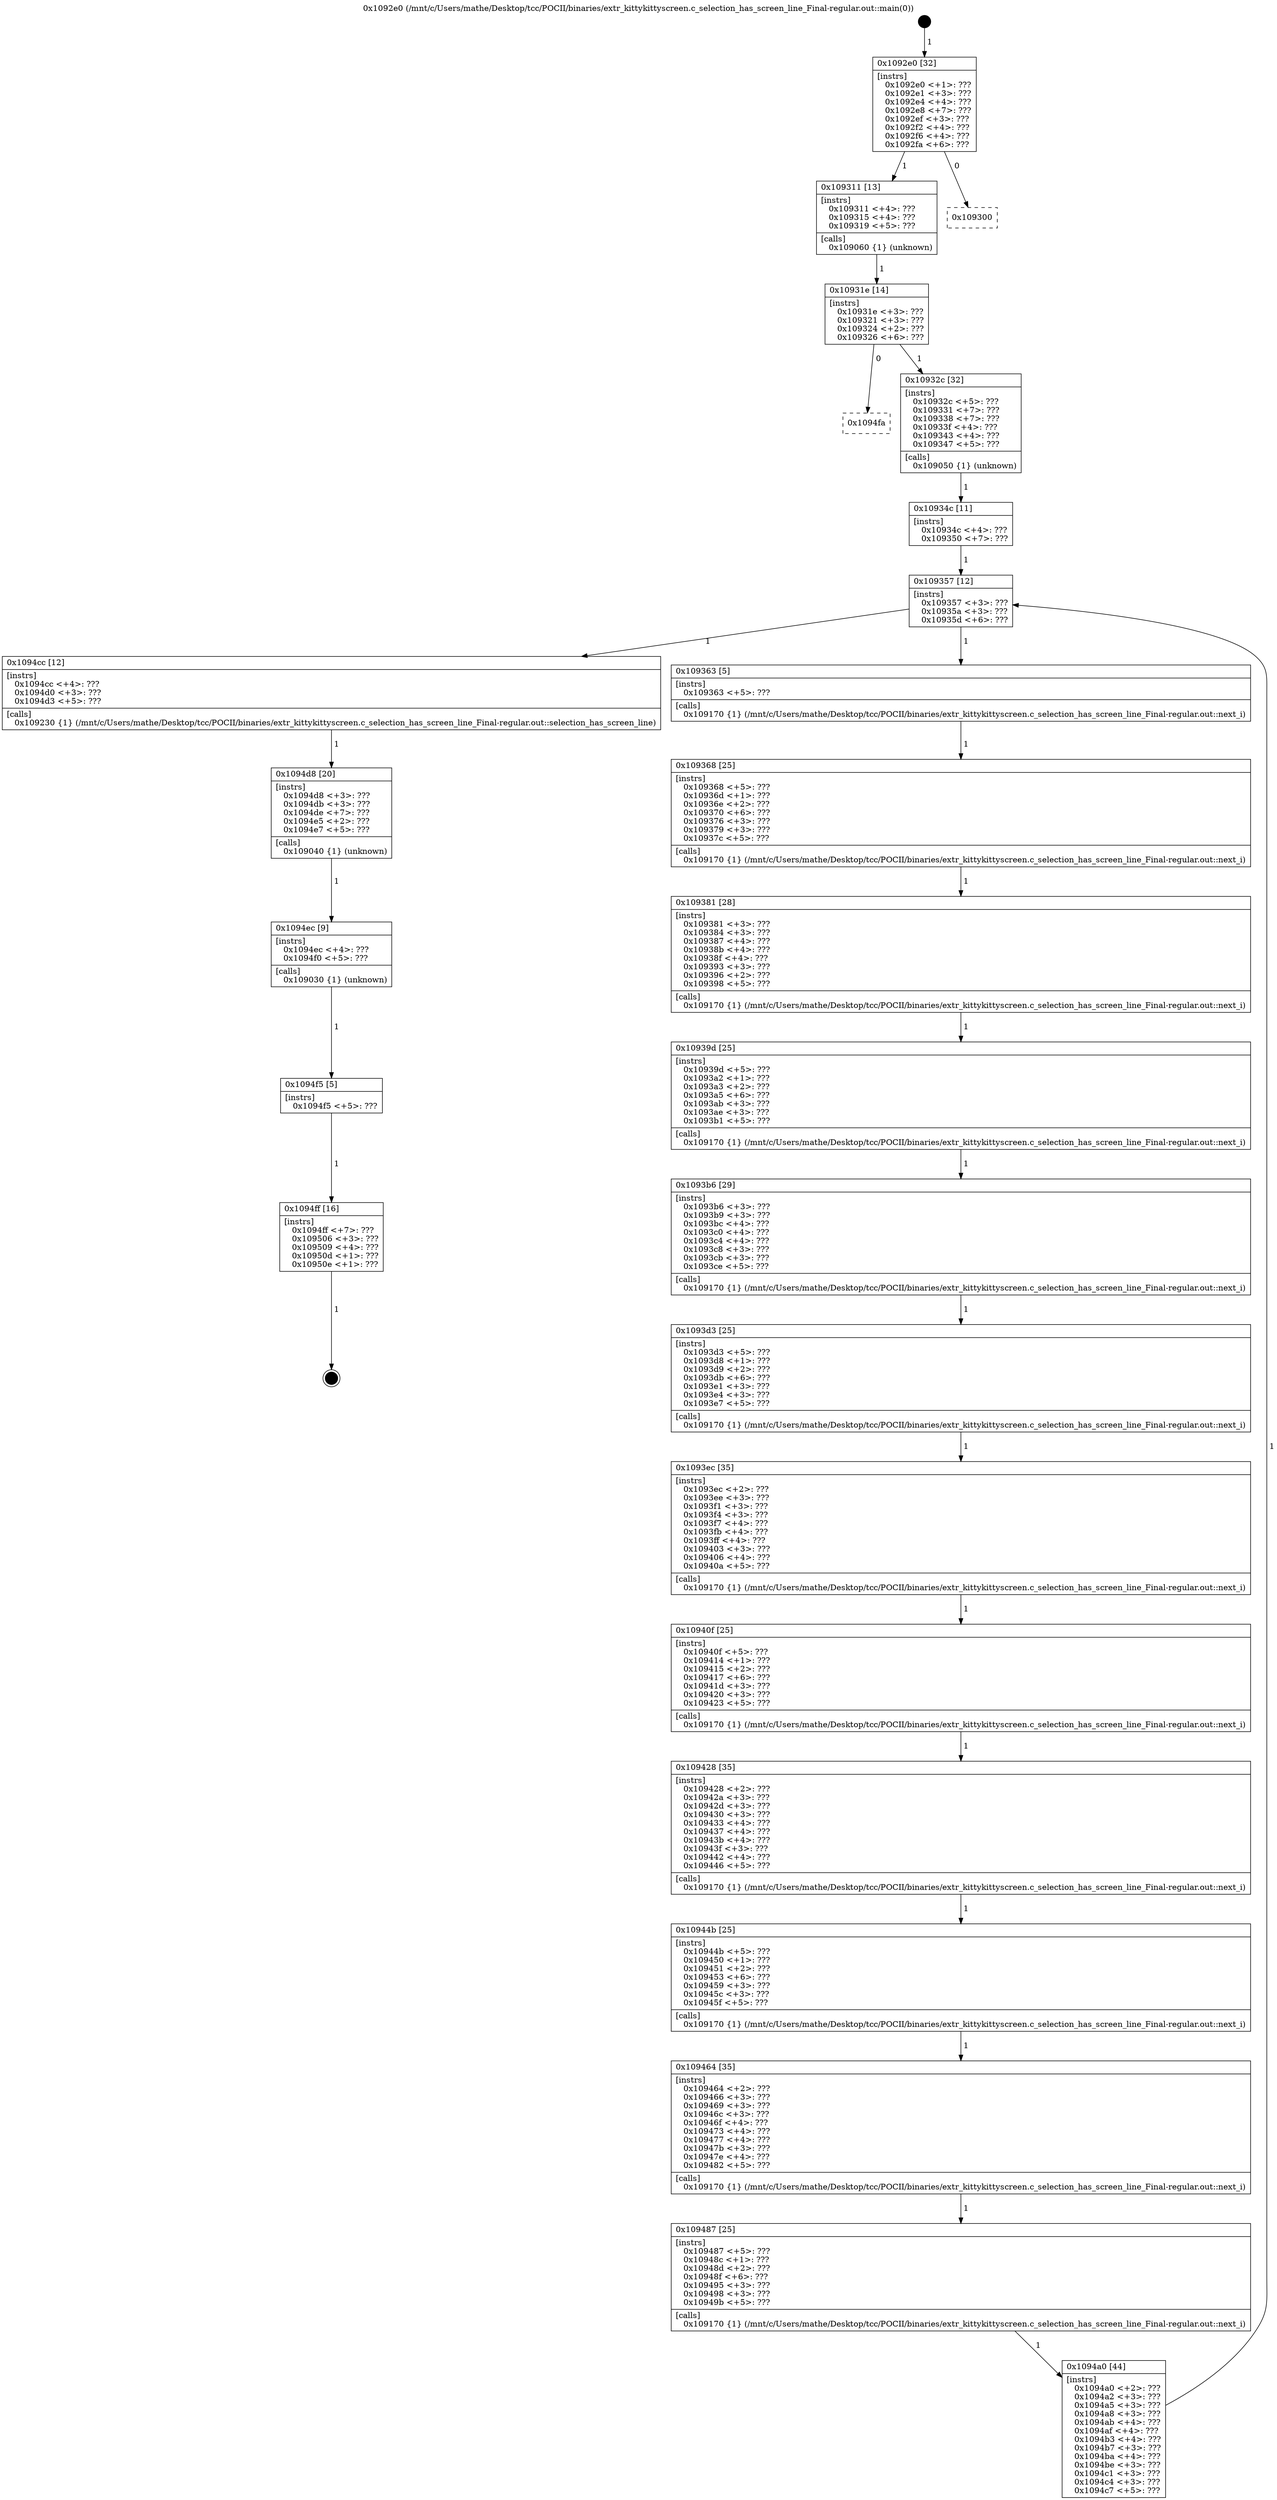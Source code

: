 digraph "0x1092e0" {
  label = "0x1092e0 (/mnt/c/Users/mathe/Desktop/tcc/POCII/binaries/extr_kittykittyscreen.c_selection_has_screen_line_Final-regular.out::main(0))"
  labelloc = "t"
  node[shape=record]

  Entry [label="",width=0.3,height=0.3,shape=circle,fillcolor=black,style=filled]
  "0x1092e0" [label="{
     0x1092e0 [32]\l
     | [instrs]\l
     &nbsp;&nbsp;0x1092e0 \<+1\>: ???\l
     &nbsp;&nbsp;0x1092e1 \<+3\>: ???\l
     &nbsp;&nbsp;0x1092e4 \<+4\>: ???\l
     &nbsp;&nbsp;0x1092e8 \<+7\>: ???\l
     &nbsp;&nbsp;0x1092ef \<+3\>: ???\l
     &nbsp;&nbsp;0x1092f2 \<+4\>: ???\l
     &nbsp;&nbsp;0x1092f6 \<+4\>: ???\l
     &nbsp;&nbsp;0x1092fa \<+6\>: ???\l
  }"]
  "0x109311" [label="{
     0x109311 [13]\l
     | [instrs]\l
     &nbsp;&nbsp;0x109311 \<+4\>: ???\l
     &nbsp;&nbsp;0x109315 \<+4\>: ???\l
     &nbsp;&nbsp;0x109319 \<+5\>: ???\l
     | [calls]\l
     &nbsp;&nbsp;0x109060 \{1\} (unknown)\l
  }"]
  "0x109300" [label="{
     0x109300\l
  }", style=dashed]
  "0x10931e" [label="{
     0x10931e [14]\l
     | [instrs]\l
     &nbsp;&nbsp;0x10931e \<+3\>: ???\l
     &nbsp;&nbsp;0x109321 \<+3\>: ???\l
     &nbsp;&nbsp;0x109324 \<+2\>: ???\l
     &nbsp;&nbsp;0x109326 \<+6\>: ???\l
  }"]
  "0x1094fa" [label="{
     0x1094fa\l
  }", style=dashed]
  "0x10932c" [label="{
     0x10932c [32]\l
     | [instrs]\l
     &nbsp;&nbsp;0x10932c \<+5\>: ???\l
     &nbsp;&nbsp;0x109331 \<+7\>: ???\l
     &nbsp;&nbsp;0x109338 \<+7\>: ???\l
     &nbsp;&nbsp;0x10933f \<+4\>: ???\l
     &nbsp;&nbsp;0x109343 \<+4\>: ???\l
     &nbsp;&nbsp;0x109347 \<+5\>: ???\l
     | [calls]\l
     &nbsp;&nbsp;0x109050 \{1\} (unknown)\l
  }"]
  Exit [label="",width=0.3,height=0.3,shape=circle,fillcolor=black,style=filled,peripheries=2]
  "0x109357" [label="{
     0x109357 [12]\l
     | [instrs]\l
     &nbsp;&nbsp;0x109357 \<+3\>: ???\l
     &nbsp;&nbsp;0x10935a \<+3\>: ???\l
     &nbsp;&nbsp;0x10935d \<+6\>: ???\l
  }"]
  "0x1094cc" [label="{
     0x1094cc [12]\l
     | [instrs]\l
     &nbsp;&nbsp;0x1094cc \<+4\>: ???\l
     &nbsp;&nbsp;0x1094d0 \<+3\>: ???\l
     &nbsp;&nbsp;0x1094d3 \<+5\>: ???\l
     | [calls]\l
     &nbsp;&nbsp;0x109230 \{1\} (/mnt/c/Users/mathe/Desktop/tcc/POCII/binaries/extr_kittykittyscreen.c_selection_has_screen_line_Final-regular.out::selection_has_screen_line)\l
  }"]
  "0x109363" [label="{
     0x109363 [5]\l
     | [instrs]\l
     &nbsp;&nbsp;0x109363 \<+5\>: ???\l
     | [calls]\l
     &nbsp;&nbsp;0x109170 \{1\} (/mnt/c/Users/mathe/Desktop/tcc/POCII/binaries/extr_kittykittyscreen.c_selection_has_screen_line_Final-regular.out::next_i)\l
  }"]
  "0x109368" [label="{
     0x109368 [25]\l
     | [instrs]\l
     &nbsp;&nbsp;0x109368 \<+5\>: ???\l
     &nbsp;&nbsp;0x10936d \<+1\>: ???\l
     &nbsp;&nbsp;0x10936e \<+2\>: ???\l
     &nbsp;&nbsp;0x109370 \<+6\>: ???\l
     &nbsp;&nbsp;0x109376 \<+3\>: ???\l
     &nbsp;&nbsp;0x109379 \<+3\>: ???\l
     &nbsp;&nbsp;0x10937c \<+5\>: ???\l
     | [calls]\l
     &nbsp;&nbsp;0x109170 \{1\} (/mnt/c/Users/mathe/Desktop/tcc/POCII/binaries/extr_kittykittyscreen.c_selection_has_screen_line_Final-regular.out::next_i)\l
  }"]
  "0x109381" [label="{
     0x109381 [28]\l
     | [instrs]\l
     &nbsp;&nbsp;0x109381 \<+3\>: ???\l
     &nbsp;&nbsp;0x109384 \<+3\>: ???\l
     &nbsp;&nbsp;0x109387 \<+4\>: ???\l
     &nbsp;&nbsp;0x10938b \<+4\>: ???\l
     &nbsp;&nbsp;0x10938f \<+4\>: ???\l
     &nbsp;&nbsp;0x109393 \<+3\>: ???\l
     &nbsp;&nbsp;0x109396 \<+2\>: ???\l
     &nbsp;&nbsp;0x109398 \<+5\>: ???\l
     | [calls]\l
     &nbsp;&nbsp;0x109170 \{1\} (/mnt/c/Users/mathe/Desktop/tcc/POCII/binaries/extr_kittykittyscreen.c_selection_has_screen_line_Final-regular.out::next_i)\l
  }"]
  "0x10939d" [label="{
     0x10939d [25]\l
     | [instrs]\l
     &nbsp;&nbsp;0x10939d \<+5\>: ???\l
     &nbsp;&nbsp;0x1093a2 \<+1\>: ???\l
     &nbsp;&nbsp;0x1093a3 \<+2\>: ???\l
     &nbsp;&nbsp;0x1093a5 \<+6\>: ???\l
     &nbsp;&nbsp;0x1093ab \<+3\>: ???\l
     &nbsp;&nbsp;0x1093ae \<+3\>: ???\l
     &nbsp;&nbsp;0x1093b1 \<+5\>: ???\l
     | [calls]\l
     &nbsp;&nbsp;0x109170 \{1\} (/mnt/c/Users/mathe/Desktop/tcc/POCII/binaries/extr_kittykittyscreen.c_selection_has_screen_line_Final-regular.out::next_i)\l
  }"]
  "0x1093b6" [label="{
     0x1093b6 [29]\l
     | [instrs]\l
     &nbsp;&nbsp;0x1093b6 \<+3\>: ???\l
     &nbsp;&nbsp;0x1093b9 \<+3\>: ???\l
     &nbsp;&nbsp;0x1093bc \<+4\>: ???\l
     &nbsp;&nbsp;0x1093c0 \<+4\>: ???\l
     &nbsp;&nbsp;0x1093c4 \<+4\>: ???\l
     &nbsp;&nbsp;0x1093c8 \<+3\>: ???\l
     &nbsp;&nbsp;0x1093cb \<+3\>: ???\l
     &nbsp;&nbsp;0x1093ce \<+5\>: ???\l
     | [calls]\l
     &nbsp;&nbsp;0x109170 \{1\} (/mnt/c/Users/mathe/Desktop/tcc/POCII/binaries/extr_kittykittyscreen.c_selection_has_screen_line_Final-regular.out::next_i)\l
  }"]
  "0x1093d3" [label="{
     0x1093d3 [25]\l
     | [instrs]\l
     &nbsp;&nbsp;0x1093d3 \<+5\>: ???\l
     &nbsp;&nbsp;0x1093d8 \<+1\>: ???\l
     &nbsp;&nbsp;0x1093d9 \<+2\>: ???\l
     &nbsp;&nbsp;0x1093db \<+6\>: ???\l
     &nbsp;&nbsp;0x1093e1 \<+3\>: ???\l
     &nbsp;&nbsp;0x1093e4 \<+3\>: ???\l
     &nbsp;&nbsp;0x1093e7 \<+5\>: ???\l
     | [calls]\l
     &nbsp;&nbsp;0x109170 \{1\} (/mnt/c/Users/mathe/Desktop/tcc/POCII/binaries/extr_kittykittyscreen.c_selection_has_screen_line_Final-regular.out::next_i)\l
  }"]
  "0x1093ec" [label="{
     0x1093ec [35]\l
     | [instrs]\l
     &nbsp;&nbsp;0x1093ec \<+2\>: ???\l
     &nbsp;&nbsp;0x1093ee \<+3\>: ???\l
     &nbsp;&nbsp;0x1093f1 \<+3\>: ???\l
     &nbsp;&nbsp;0x1093f4 \<+3\>: ???\l
     &nbsp;&nbsp;0x1093f7 \<+4\>: ???\l
     &nbsp;&nbsp;0x1093fb \<+4\>: ???\l
     &nbsp;&nbsp;0x1093ff \<+4\>: ???\l
     &nbsp;&nbsp;0x109403 \<+3\>: ???\l
     &nbsp;&nbsp;0x109406 \<+4\>: ???\l
     &nbsp;&nbsp;0x10940a \<+5\>: ???\l
     | [calls]\l
     &nbsp;&nbsp;0x109170 \{1\} (/mnt/c/Users/mathe/Desktop/tcc/POCII/binaries/extr_kittykittyscreen.c_selection_has_screen_line_Final-regular.out::next_i)\l
  }"]
  "0x10940f" [label="{
     0x10940f [25]\l
     | [instrs]\l
     &nbsp;&nbsp;0x10940f \<+5\>: ???\l
     &nbsp;&nbsp;0x109414 \<+1\>: ???\l
     &nbsp;&nbsp;0x109415 \<+2\>: ???\l
     &nbsp;&nbsp;0x109417 \<+6\>: ???\l
     &nbsp;&nbsp;0x10941d \<+3\>: ???\l
     &nbsp;&nbsp;0x109420 \<+3\>: ???\l
     &nbsp;&nbsp;0x109423 \<+5\>: ???\l
     | [calls]\l
     &nbsp;&nbsp;0x109170 \{1\} (/mnt/c/Users/mathe/Desktop/tcc/POCII/binaries/extr_kittykittyscreen.c_selection_has_screen_line_Final-regular.out::next_i)\l
  }"]
  "0x109428" [label="{
     0x109428 [35]\l
     | [instrs]\l
     &nbsp;&nbsp;0x109428 \<+2\>: ???\l
     &nbsp;&nbsp;0x10942a \<+3\>: ???\l
     &nbsp;&nbsp;0x10942d \<+3\>: ???\l
     &nbsp;&nbsp;0x109430 \<+3\>: ???\l
     &nbsp;&nbsp;0x109433 \<+4\>: ???\l
     &nbsp;&nbsp;0x109437 \<+4\>: ???\l
     &nbsp;&nbsp;0x10943b \<+4\>: ???\l
     &nbsp;&nbsp;0x10943f \<+3\>: ???\l
     &nbsp;&nbsp;0x109442 \<+4\>: ???\l
     &nbsp;&nbsp;0x109446 \<+5\>: ???\l
     | [calls]\l
     &nbsp;&nbsp;0x109170 \{1\} (/mnt/c/Users/mathe/Desktop/tcc/POCII/binaries/extr_kittykittyscreen.c_selection_has_screen_line_Final-regular.out::next_i)\l
  }"]
  "0x10944b" [label="{
     0x10944b [25]\l
     | [instrs]\l
     &nbsp;&nbsp;0x10944b \<+5\>: ???\l
     &nbsp;&nbsp;0x109450 \<+1\>: ???\l
     &nbsp;&nbsp;0x109451 \<+2\>: ???\l
     &nbsp;&nbsp;0x109453 \<+6\>: ???\l
     &nbsp;&nbsp;0x109459 \<+3\>: ???\l
     &nbsp;&nbsp;0x10945c \<+3\>: ???\l
     &nbsp;&nbsp;0x10945f \<+5\>: ???\l
     | [calls]\l
     &nbsp;&nbsp;0x109170 \{1\} (/mnt/c/Users/mathe/Desktop/tcc/POCII/binaries/extr_kittykittyscreen.c_selection_has_screen_line_Final-regular.out::next_i)\l
  }"]
  "0x109464" [label="{
     0x109464 [35]\l
     | [instrs]\l
     &nbsp;&nbsp;0x109464 \<+2\>: ???\l
     &nbsp;&nbsp;0x109466 \<+3\>: ???\l
     &nbsp;&nbsp;0x109469 \<+3\>: ???\l
     &nbsp;&nbsp;0x10946c \<+3\>: ???\l
     &nbsp;&nbsp;0x10946f \<+4\>: ???\l
     &nbsp;&nbsp;0x109473 \<+4\>: ???\l
     &nbsp;&nbsp;0x109477 \<+4\>: ???\l
     &nbsp;&nbsp;0x10947b \<+3\>: ???\l
     &nbsp;&nbsp;0x10947e \<+4\>: ???\l
     &nbsp;&nbsp;0x109482 \<+5\>: ???\l
     | [calls]\l
     &nbsp;&nbsp;0x109170 \{1\} (/mnt/c/Users/mathe/Desktop/tcc/POCII/binaries/extr_kittykittyscreen.c_selection_has_screen_line_Final-regular.out::next_i)\l
  }"]
  "0x109487" [label="{
     0x109487 [25]\l
     | [instrs]\l
     &nbsp;&nbsp;0x109487 \<+5\>: ???\l
     &nbsp;&nbsp;0x10948c \<+1\>: ???\l
     &nbsp;&nbsp;0x10948d \<+2\>: ???\l
     &nbsp;&nbsp;0x10948f \<+6\>: ???\l
     &nbsp;&nbsp;0x109495 \<+3\>: ???\l
     &nbsp;&nbsp;0x109498 \<+3\>: ???\l
     &nbsp;&nbsp;0x10949b \<+5\>: ???\l
     | [calls]\l
     &nbsp;&nbsp;0x109170 \{1\} (/mnt/c/Users/mathe/Desktop/tcc/POCII/binaries/extr_kittykittyscreen.c_selection_has_screen_line_Final-regular.out::next_i)\l
  }"]
  "0x1094a0" [label="{
     0x1094a0 [44]\l
     | [instrs]\l
     &nbsp;&nbsp;0x1094a0 \<+2\>: ???\l
     &nbsp;&nbsp;0x1094a2 \<+3\>: ???\l
     &nbsp;&nbsp;0x1094a5 \<+3\>: ???\l
     &nbsp;&nbsp;0x1094a8 \<+3\>: ???\l
     &nbsp;&nbsp;0x1094ab \<+4\>: ???\l
     &nbsp;&nbsp;0x1094af \<+4\>: ???\l
     &nbsp;&nbsp;0x1094b3 \<+4\>: ???\l
     &nbsp;&nbsp;0x1094b7 \<+3\>: ???\l
     &nbsp;&nbsp;0x1094ba \<+4\>: ???\l
     &nbsp;&nbsp;0x1094be \<+3\>: ???\l
     &nbsp;&nbsp;0x1094c1 \<+3\>: ???\l
     &nbsp;&nbsp;0x1094c4 \<+3\>: ???\l
     &nbsp;&nbsp;0x1094c7 \<+5\>: ???\l
  }"]
  "0x10934c" [label="{
     0x10934c [11]\l
     | [instrs]\l
     &nbsp;&nbsp;0x10934c \<+4\>: ???\l
     &nbsp;&nbsp;0x109350 \<+7\>: ???\l
  }"]
  "0x1094d8" [label="{
     0x1094d8 [20]\l
     | [instrs]\l
     &nbsp;&nbsp;0x1094d8 \<+3\>: ???\l
     &nbsp;&nbsp;0x1094db \<+3\>: ???\l
     &nbsp;&nbsp;0x1094de \<+7\>: ???\l
     &nbsp;&nbsp;0x1094e5 \<+2\>: ???\l
     &nbsp;&nbsp;0x1094e7 \<+5\>: ???\l
     | [calls]\l
     &nbsp;&nbsp;0x109040 \{1\} (unknown)\l
  }"]
  "0x1094ec" [label="{
     0x1094ec [9]\l
     | [instrs]\l
     &nbsp;&nbsp;0x1094ec \<+4\>: ???\l
     &nbsp;&nbsp;0x1094f0 \<+5\>: ???\l
     | [calls]\l
     &nbsp;&nbsp;0x109030 \{1\} (unknown)\l
  }"]
  "0x1094f5" [label="{
     0x1094f5 [5]\l
     | [instrs]\l
     &nbsp;&nbsp;0x1094f5 \<+5\>: ???\l
  }"]
  "0x1094ff" [label="{
     0x1094ff [16]\l
     | [instrs]\l
     &nbsp;&nbsp;0x1094ff \<+7\>: ???\l
     &nbsp;&nbsp;0x109506 \<+3\>: ???\l
     &nbsp;&nbsp;0x109509 \<+4\>: ???\l
     &nbsp;&nbsp;0x10950d \<+1\>: ???\l
     &nbsp;&nbsp;0x10950e \<+1\>: ???\l
  }"]
  Entry -> "0x1092e0" [label=" 1"]
  "0x1092e0" -> "0x109311" [label=" 1"]
  "0x1092e0" -> "0x109300" [label=" 0"]
  "0x109311" -> "0x10931e" [label=" 1"]
  "0x10931e" -> "0x1094fa" [label=" 0"]
  "0x10931e" -> "0x10932c" [label=" 1"]
  "0x1094ff" -> Exit [label=" 1"]
  "0x10932c" -> "0x10934c" [label=" 1"]
  "0x109357" -> "0x1094cc" [label=" 1"]
  "0x109357" -> "0x109363" [label=" 1"]
  "0x109363" -> "0x109368" [label=" 1"]
  "0x109368" -> "0x109381" [label=" 1"]
  "0x109381" -> "0x10939d" [label=" 1"]
  "0x10939d" -> "0x1093b6" [label=" 1"]
  "0x1093b6" -> "0x1093d3" [label=" 1"]
  "0x1093d3" -> "0x1093ec" [label=" 1"]
  "0x1093ec" -> "0x10940f" [label=" 1"]
  "0x10940f" -> "0x109428" [label=" 1"]
  "0x109428" -> "0x10944b" [label=" 1"]
  "0x10944b" -> "0x109464" [label=" 1"]
  "0x109464" -> "0x109487" [label=" 1"]
  "0x109487" -> "0x1094a0" [label=" 1"]
  "0x10934c" -> "0x109357" [label=" 1"]
  "0x1094a0" -> "0x109357" [label=" 1"]
  "0x1094cc" -> "0x1094d8" [label=" 1"]
  "0x1094d8" -> "0x1094ec" [label=" 1"]
  "0x1094ec" -> "0x1094f5" [label=" 1"]
  "0x1094f5" -> "0x1094ff" [label=" 1"]
}
